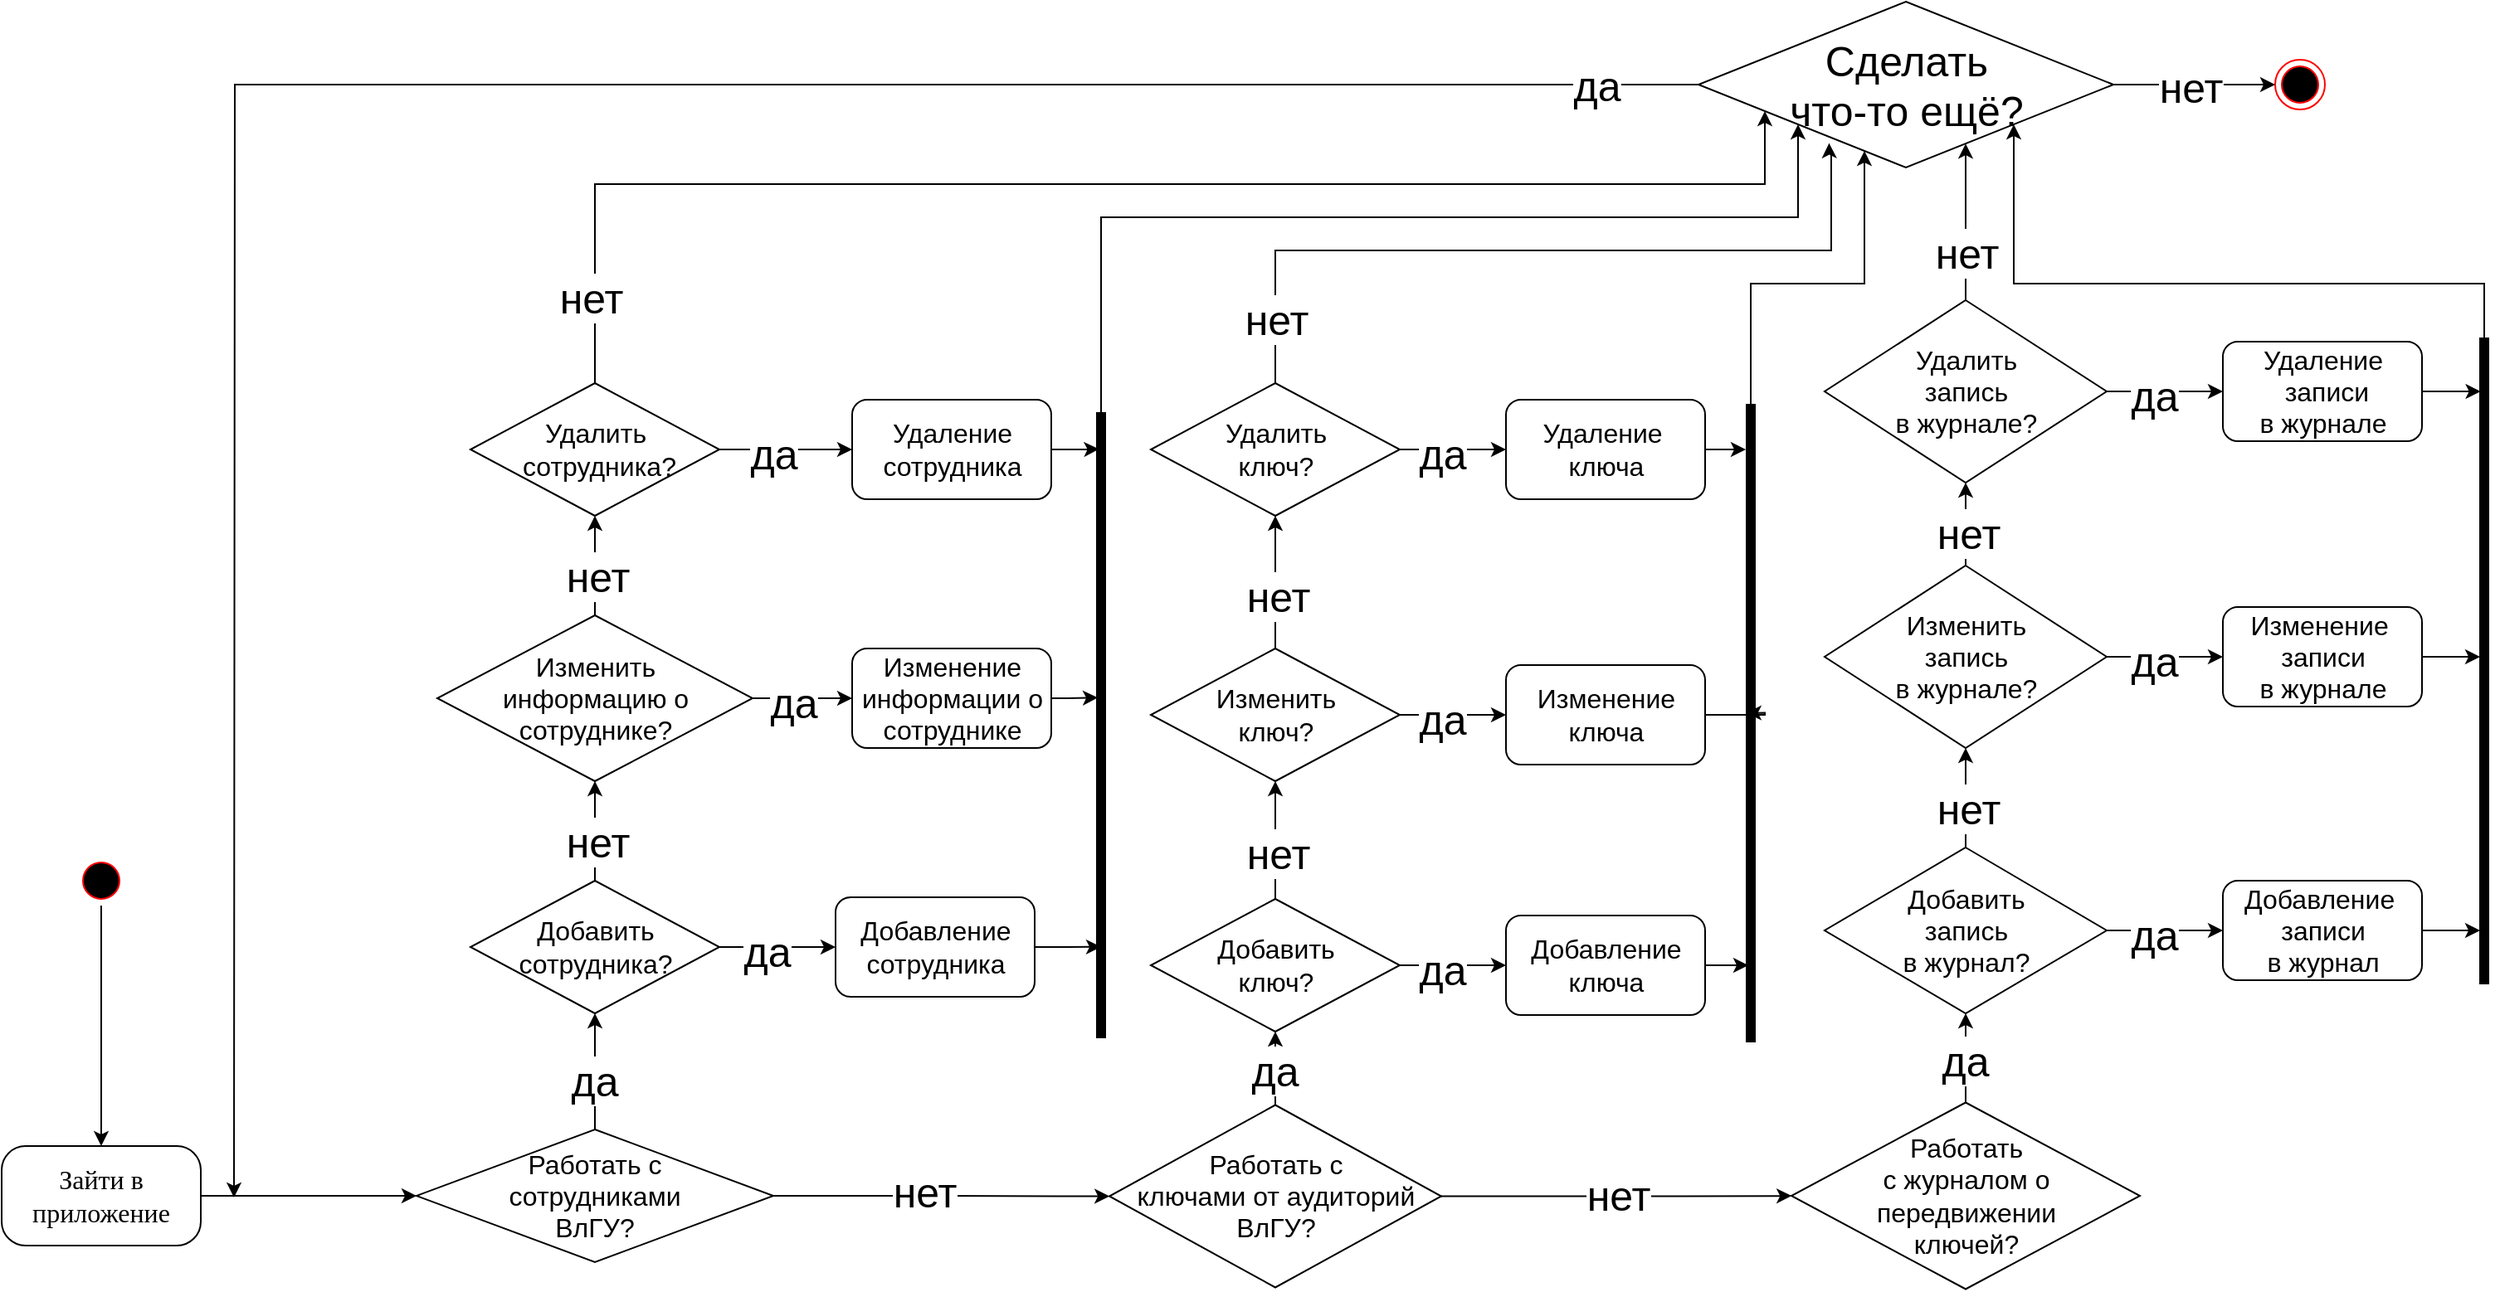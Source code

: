 <mxfile version="22.0.2" type="device">
  <diagram name="Page-1" id="58cdce13-f638-feb5-8d6f-7d28b1aa9fa0">
    <mxGraphModel dx="1219" dy="713" grid="1" gridSize="10" guides="1" tooltips="1" connect="1" arrows="1" fold="1" page="1" pageScale="1" pageWidth="1100" pageHeight="850" background="none" math="0" shadow="0">
      <root>
        <mxCell id="0" />
        <mxCell id="1" parent="0" />
        <mxCell id="8bAAXkou12h0lEfON1XA-119" style="edgeStyle=orthogonalEdgeStyle;rounded=0;orthogonalLoop=1;jettySize=auto;html=1;exitX=0;exitY=0.5;exitDx=0;exitDy=0;exitPerimeter=0;" parent="1" source="bzfqSmUNicRm9-nV7HIu-160" target="8bAAXkou12h0lEfON1XA-115" edge="1">
          <mxGeometry relative="1" as="geometry">
            <Array as="points">
              <mxPoint x="702.5" y="180" />
              <mxPoint x="1122.5" y="180" />
            </Array>
          </mxGeometry>
        </mxCell>
        <mxCell id="bzfqSmUNicRm9-nV7HIu-160" value="" style="shape=line;html=1;strokeWidth=6;strokeColor=#000000;rotation=90;fillColor=#000000;" parent="1" vertex="1">
          <mxGeometry x="513.75" y="481.25" width="377.5" height="10" as="geometry" />
        </mxCell>
        <mxCell id="bzfqSmUNicRm9-nV7HIu-169" value="" style="ellipse;html=1;shape=endState;fillColor=#000000;strokeColor=#ff0000;" parent="1" vertex="1">
          <mxGeometry x="1410" y="85" width="30" height="30" as="geometry" />
        </mxCell>
        <mxCell id="Yj1KJ74iZ36UAPx4u5bu-6" value="" style="edgeStyle=orthogonalEdgeStyle;rounded=0;orthogonalLoop=1;jettySize=auto;html=1;" parent="1" source="8bAAXkou12h0lEfON1XA-2" target="8bAAXkou12h0lEfON1XA-3" edge="1">
          <mxGeometry relative="1" as="geometry" />
        </mxCell>
        <mxCell id="8bAAXkou12h0lEfON1XA-2" value="" style="ellipse;html=1;shape=startState;fillColor=#000000;strokeColor=#ff0000;rounded=1;shadow=0;comic=0;labelBackgroundColor=none;fontFamily=Verdana;fontSize=12;fontColor=#000000;align=center;direction=south;" parent="1" vertex="1">
          <mxGeometry x="85" y="565" width="30" height="30" as="geometry" />
        </mxCell>
        <mxCell id="R_if8HKXHMpn8NLjSrms-2" value="" style="edgeStyle=orthogonalEdgeStyle;rounded=0;orthogonalLoop=1;jettySize=auto;html=1;" parent="1" source="8bAAXkou12h0lEfON1XA-3" target="8bAAXkou12h0lEfON1XA-5" edge="1">
          <mxGeometry relative="1" as="geometry">
            <mxPoint x="220" y="770" as="targetPoint" />
          </mxGeometry>
        </mxCell>
        <mxCell id="8bAAXkou12h0lEfON1XA-3" value="Зайти в приложение" style="rounded=1;whiteSpace=wrap;html=1;arcSize=24;fillColor=default;strokeColor=default;shadow=0;comic=0;labelBackgroundColor=none;fontFamily=Verdana;fontSize=16;fontColor=#000000;align=center;" parent="1" vertex="1">
          <mxGeometry x="40" y="740" width="120" height="60" as="geometry" />
        </mxCell>
        <mxCell id="8bAAXkou12h0lEfON1XA-8" value="" style="edgeStyle=orthogonalEdgeStyle;rounded=0;orthogonalLoop=1;jettySize=auto;html=1;" parent="1" source="8bAAXkou12h0lEfON1XA-5" target="8bAAXkou12h0lEfON1XA-7" edge="1">
          <mxGeometry relative="1" as="geometry" />
        </mxCell>
        <mxCell id="Xvav63jD-Fan8T9vVufA-3" value="&lt;font style=&quot;font-size: 25px;&quot;&gt;да&lt;/font&gt;" style="edgeLabel;html=1;align=center;verticalAlign=middle;resizable=0;points=[];" vertex="1" connectable="0" parent="8bAAXkou12h0lEfON1XA-8">
          <mxGeometry x="-0.128" y="1" relative="1" as="geometry">
            <mxPoint as="offset" />
          </mxGeometry>
        </mxCell>
        <mxCell id="8bAAXkou12h0lEfON1XA-20" value="" style="edgeStyle=orthogonalEdgeStyle;rounded=0;orthogonalLoop=1;jettySize=auto;html=1;" parent="1" source="8bAAXkou12h0lEfON1XA-5" target="8bAAXkou12h0lEfON1XA-19" edge="1">
          <mxGeometry relative="1" as="geometry" />
        </mxCell>
        <mxCell id="Xvav63jD-Fan8T9vVufA-2" value="&lt;font style=&quot;font-size: 25px;&quot;&gt;нет&lt;/font&gt;" style="edgeLabel;html=1;align=center;verticalAlign=middle;resizable=0;points=[];" vertex="1" connectable="0" parent="8bAAXkou12h0lEfON1XA-20">
          <mxGeometry x="-0.103" y="3" relative="1" as="geometry">
            <mxPoint as="offset" />
          </mxGeometry>
        </mxCell>
        <mxCell id="8bAAXkou12h0lEfON1XA-5" value="&lt;font style=&quot;font-size: 16px;&quot;&gt;Работать с&lt;br&gt;сотрудниками&lt;br&gt;ВлГУ?&lt;/font&gt;" style="rhombus;whiteSpace=wrap;html=1;fontSize=16;" parent="1" vertex="1">
          <mxGeometry x="290" y="730" width="215" height="80" as="geometry" />
        </mxCell>
        <mxCell id="8bAAXkou12h0lEfON1XA-10" value="" style="edgeStyle=orthogonalEdgeStyle;rounded=0;orthogonalLoop=1;jettySize=auto;html=1;" parent="1" source="8bAAXkou12h0lEfON1XA-7" target="8bAAXkou12h0lEfON1XA-9" edge="1">
          <mxGeometry relative="1" as="geometry" />
        </mxCell>
        <mxCell id="Xvav63jD-Fan8T9vVufA-5" value="&lt;font style=&quot;font-size: 25px;&quot;&gt;да&lt;/font&gt;" style="edgeLabel;html=1;align=center;verticalAlign=middle;resizable=0;points=[];" vertex="1" connectable="0" parent="8bAAXkou12h0lEfON1XA-10">
          <mxGeometry x="-0.199" y="-2" relative="1" as="geometry">
            <mxPoint as="offset" />
          </mxGeometry>
        </mxCell>
        <mxCell id="8bAAXkou12h0lEfON1XA-12" value="" style="edgeStyle=orthogonalEdgeStyle;rounded=0;orthogonalLoop=1;jettySize=auto;html=1;" parent="1" source="8bAAXkou12h0lEfON1XA-7" target="8bAAXkou12h0lEfON1XA-11" edge="1">
          <mxGeometry relative="1" as="geometry" />
        </mxCell>
        <mxCell id="Xvav63jD-Fan8T9vVufA-24" value="&lt;font style=&quot;font-size: 25px;&quot;&gt;нет&lt;br&gt;&lt;/font&gt;" style="edgeLabel;html=1;align=center;verticalAlign=middle;resizable=0;points=[];" vertex="1" connectable="0" parent="8bAAXkou12h0lEfON1XA-12">
          <mxGeometry x="-0.206" y="-1" relative="1" as="geometry">
            <mxPoint as="offset" />
          </mxGeometry>
        </mxCell>
        <mxCell id="8bAAXkou12h0lEfON1XA-7" value="&lt;font style=&quot;font-size: 16px;&quot;&gt;Добавить &lt;br&gt;сотрудника?&lt;/font&gt;" style="rhombus;whiteSpace=wrap;html=1;fontSize=16;" parent="1" vertex="1">
          <mxGeometry x="322.5" y="580" width="150" height="80" as="geometry" />
        </mxCell>
        <mxCell id="8bAAXkou12h0lEfON1XA-9" value="Добавление сотрудника" style="whiteSpace=wrap;html=1;rounded=1;fontSize=16;" parent="1" vertex="1">
          <mxGeometry x="542.5" y="590" width="120" height="60" as="geometry" />
        </mxCell>
        <mxCell id="8bAAXkou12h0lEfON1XA-13" value="Изменение информации о сотруднике" style="whiteSpace=wrap;html=1;rounded=1;fontSize=16;" parent="1" vertex="1">
          <mxGeometry x="552.5" y="440" width="120" height="60" as="geometry" />
        </mxCell>
        <mxCell id="8bAAXkou12h0lEfON1XA-15" value="&lt;font style=&quot;font-size: 16px;&quot;&gt;Удалить&lt;br&gt;&amp;nbsp;сотрудника?&lt;/font&gt;" style="rhombus;whiteSpace=wrap;html=1;fontSize=16;" parent="1" vertex="1">
          <mxGeometry x="322.5" y="280" width="150" height="80" as="geometry" />
        </mxCell>
        <mxCell id="8bAAXkou12h0lEfON1XA-17" value="Удаление сотрудника" style="whiteSpace=wrap;html=1;rounded=1;fontSize=16;" parent="1" vertex="1">
          <mxGeometry x="552.5" y="290" width="120" height="60" as="geometry" />
        </mxCell>
        <mxCell id="8bAAXkou12h0lEfON1XA-32" value="" style="edgeStyle=orthogonalEdgeStyle;rounded=0;orthogonalLoop=1;jettySize=auto;html=1;" parent="1" source="8bAAXkou12h0lEfON1XA-19" target="8bAAXkou12h0lEfON1XA-23" edge="1">
          <mxGeometry relative="1" as="geometry" />
        </mxCell>
        <mxCell id="Xvav63jD-Fan8T9vVufA-36" value="&lt;font style=&quot;font-size: 25px;&quot;&gt;да&lt;/font&gt;" style="edgeLabel;html=1;align=center;verticalAlign=middle;resizable=0;points=[];" vertex="1" connectable="0" parent="8bAAXkou12h0lEfON1XA-32">
          <mxGeometry x="-0.01" y="1" relative="1" as="geometry">
            <mxPoint as="offset" />
          </mxGeometry>
        </mxCell>
        <mxCell id="8bAAXkou12h0lEfON1XA-34" value="" style="edgeStyle=orthogonalEdgeStyle;rounded=0;orthogonalLoop=1;jettySize=auto;html=1;" parent="1" source="8bAAXkou12h0lEfON1XA-19" target="8bAAXkou12h0lEfON1XA-33" edge="1">
          <mxGeometry relative="1" as="geometry" />
        </mxCell>
        <mxCell id="Xvav63jD-Fan8T9vVufA-35" value="&lt;font style=&quot;font-size: 25px;&quot;&gt;нет&lt;br&gt;&lt;/font&gt;" style="edgeLabel;html=1;align=center;verticalAlign=middle;resizable=0;points=[];" vertex="1" connectable="0" parent="8bAAXkou12h0lEfON1XA-34">
          <mxGeometry x="0.014" y="1" relative="1" as="geometry">
            <mxPoint as="offset" />
          </mxGeometry>
        </mxCell>
        <mxCell id="8bAAXkou12h0lEfON1XA-19" value="&lt;font style=&quot;font-size: 16px;&quot;&gt;Работать с&lt;br&gt;ключами от аудиторий ВлГУ?&lt;/font&gt;" style="rhombus;whiteSpace=wrap;html=1;fontSize=16;" parent="1" vertex="1">
          <mxGeometry x="707.5" y="715.25" width="200" height="110" as="geometry" />
        </mxCell>
        <mxCell id="8bAAXkou12h0lEfON1XA-23" value="&lt;font style=&quot;font-size: 16px;&quot;&gt;Добавить &lt;br&gt;ключ?&lt;/font&gt;" style="rhombus;whiteSpace=wrap;html=1;fontSize=16;" parent="1" vertex="1">
          <mxGeometry x="732.5" y="591" width="150" height="80" as="geometry" />
        </mxCell>
        <mxCell id="Yj1KJ74iZ36UAPx4u5bu-15" value="" style="edgeStyle=orthogonalEdgeStyle;rounded=0;orthogonalLoop=1;jettySize=auto;html=1;" parent="1" source="8bAAXkou12h0lEfON1XA-24" edge="1">
          <mxGeometry relative="1" as="geometry">
            <mxPoint x="1092.5" y="631" as="targetPoint" />
          </mxGeometry>
        </mxCell>
        <mxCell id="8bAAXkou12h0lEfON1XA-24" value="Добавление ключа" style="whiteSpace=wrap;html=1;rounded=1;fontSize=16;" parent="1" vertex="1">
          <mxGeometry x="946.5" y="601" width="120" height="60" as="geometry" />
        </mxCell>
        <mxCell id="8bAAXkou12h0lEfON1XA-27" value="&lt;font style=&quot;font-size: 16px;&quot;&gt;Изменить &lt;br&gt;ключ?&lt;/font&gt;" style="rhombus;whiteSpace=wrap;html=1;fontSize=16;" parent="1" vertex="1">
          <mxGeometry x="732.5" y="440" width="150" height="80" as="geometry" />
        </mxCell>
        <mxCell id="8bAAXkou12h0lEfON1XA-28" value="Изменение ключа" style="whiteSpace=wrap;html=1;rounded=1;fontSize=16;" parent="1" vertex="1">
          <mxGeometry x="946.5" y="450" width="120" height="60" as="geometry" />
        </mxCell>
        <mxCell id="Yj1KJ74iZ36UAPx4u5bu-9" style="edgeStyle=orthogonalEdgeStyle;rounded=0;orthogonalLoop=1;jettySize=auto;html=1;entryX=0.315;entryY=0.853;entryDx=0;entryDy=0;entryPerimeter=0;" parent="1" source="8bAAXkou12h0lEfON1XA-30" target="8bAAXkou12h0lEfON1XA-115" edge="1">
          <mxGeometry relative="1" as="geometry">
            <Array as="points">
              <mxPoint x="807.5" y="200" />
              <mxPoint x="1142.5" y="200" />
              <mxPoint x="1142.5" y="140" />
              <mxPoint x="1141.5" y="140" />
            </Array>
          </mxGeometry>
        </mxCell>
        <mxCell id="Xvav63jD-Fan8T9vVufA-38" value="&lt;font style=&quot;font-size: 25px;&quot;&gt;нет&lt;/font&gt;" style="edgeLabel;html=1;align=center;verticalAlign=middle;resizable=0;points=[];" vertex="1" connectable="0" parent="Yj1KJ74iZ36UAPx4u5bu-9">
          <mxGeometry x="-0.838" relative="1" as="geometry">
            <mxPoint as="offset" />
          </mxGeometry>
        </mxCell>
        <mxCell id="8bAAXkou12h0lEfON1XA-30" value="&lt;font style=&quot;font-size: 16px;&quot;&gt;Удалить &lt;br&gt;ключ?&lt;/font&gt;" style="rhombus;whiteSpace=wrap;html=1;fontSize=16;" parent="1" vertex="1">
          <mxGeometry x="732.5" y="280" width="150" height="80" as="geometry" />
        </mxCell>
        <mxCell id="8bAAXkou12h0lEfON1XA-31" value="Удаление&amp;nbsp;&lt;br&gt;ключа" style="whiteSpace=wrap;html=1;rounded=1;fontSize=16;" parent="1" vertex="1">
          <mxGeometry x="946.5" y="290" width="120" height="60" as="geometry" />
        </mxCell>
        <mxCell id="8bAAXkou12h0lEfON1XA-46" value="" style="edgeStyle=orthogonalEdgeStyle;rounded=0;orthogonalLoop=1;jettySize=auto;html=1;" parent="1" source="8bAAXkou12h0lEfON1XA-33" target="8bAAXkou12h0lEfON1XA-37" edge="1">
          <mxGeometry relative="1" as="geometry" />
        </mxCell>
        <mxCell id="Xvav63jD-Fan8T9vVufA-37" value="&lt;font style=&quot;font-size: 25px;&quot;&gt;да&lt;br&gt;&lt;/font&gt;" style="edgeLabel;html=1;align=center;verticalAlign=middle;resizable=0;points=[];" vertex="1" connectable="0" parent="8bAAXkou12h0lEfON1XA-46">
          <mxGeometry x="0.03" y="1" relative="1" as="geometry">
            <mxPoint y="1" as="offset" />
          </mxGeometry>
        </mxCell>
        <mxCell id="8bAAXkou12h0lEfON1XA-33" value="Работать&lt;br&gt;с журналом о передвижении&lt;br&gt;ключей?" style="rhombus;whiteSpace=wrap;html=1;fontSize=16;" parent="1" vertex="1">
          <mxGeometry x="1118.5" y="713.75" width="210" height="112.5" as="geometry" />
        </mxCell>
        <mxCell id="8bAAXkou12h0lEfON1XA-37" value="&lt;font style=&quot;font-size: 16px;&quot;&gt;Добавить &lt;br&gt;запись&lt;br&gt;в журнал?&lt;/font&gt;" style="rhombus;whiteSpace=wrap;html=1;fontSize=16;" parent="1" vertex="1">
          <mxGeometry x="1138.5" y="560" width="170" height="100" as="geometry" />
        </mxCell>
        <mxCell id="8bAAXkou12h0lEfON1XA-38" value="Добавление&amp;nbsp;&lt;br&gt;записи&lt;br style=&quot;border-color: var(--border-color);&quot;&gt;в журнал" style="whiteSpace=wrap;html=1;rounded=1;fontSize=16;" parent="1" vertex="1">
          <mxGeometry x="1378.5" y="580" width="120" height="60" as="geometry" />
        </mxCell>
        <mxCell id="8bAAXkou12h0lEfON1XA-41" value="&lt;font style=&quot;font-size: 16px;&quot;&gt;Изменить&lt;br&gt;запись&lt;br style=&quot;border-color: var(--border-color);&quot;&gt;в журнале?&lt;/font&gt;" style="rhombus;whiteSpace=wrap;html=1;fontSize=16;" parent="1" vertex="1">
          <mxGeometry x="1138.5" y="390" width="170" height="110" as="geometry" />
        </mxCell>
        <mxCell id="8bAAXkou12h0lEfON1XA-42" value="Изменение&amp;nbsp;&lt;br&gt;записи&lt;br style=&quot;border-color: var(--border-color);&quot;&gt;в журнале" style="whiteSpace=wrap;html=1;rounded=1;fontSize=16;" parent="1" vertex="1">
          <mxGeometry x="1378.5" y="415" width="120" height="60" as="geometry" />
        </mxCell>
        <mxCell id="Yj1KJ74iZ36UAPx4u5bu-11" value="" style="edgeStyle=orthogonalEdgeStyle;rounded=0;orthogonalLoop=1;jettySize=auto;html=1;" parent="1" source="8bAAXkou12h0lEfON1XA-44" target="8bAAXkou12h0lEfON1XA-115" edge="1">
          <mxGeometry relative="1" as="geometry">
            <Array as="points">
              <mxPoint x="1223.5" y="170" />
              <mxPoint x="1223.5" y="170" />
            </Array>
          </mxGeometry>
        </mxCell>
        <mxCell id="Xvav63jD-Fan8T9vVufA-23" value="&lt;font style=&quot;font-size: 25px;&quot;&gt;нет&lt;/font&gt;" style="edgeLabel;html=1;align=center;verticalAlign=middle;resizable=0;points=[];" vertex="1" connectable="0" parent="Yj1KJ74iZ36UAPx4u5bu-11">
          <mxGeometry x="-0.363" relative="1" as="geometry">
            <mxPoint y="1" as="offset" />
          </mxGeometry>
        </mxCell>
        <mxCell id="8bAAXkou12h0lEfON1XA-44" value="&lt;font style=&quot;font-size: 16px;&quot;&gt;Удалить&lt;br&gt;запись&lt;br style=&quot;border-color: var(--border-color);&quot;&gt;в журнале?&lt;br&gt;&lt;/font&gt;" style="rhombus;whiteSpace=wrap;html=1;fontSize=16;" parent="1" vertex="1">
          <mxGeometry x="1138.5" y="230" width="170" height="110" as="geometry" />
        </mxCell>
        <mxCell id="8bAAXkou12h0lEfON1XA-45" value="Удаление&lt;br&gt;&amp;nbsp;записи&lt;br style=&quot;border-color: var(--border-color);&quot;&gt;в журнале" style="whiteSpace=wrap;html=1;rounded=1;fontSize=16;" parent="1" vertex="1">
          <mxGeometry x="1378.5" y="255" width="120" height="60" as="geometry" />
        </mxCell>
        <mxCell id="8bAAXkou12h0lEfON1XA-97" style="edgeStyle=orthogonalEdgeStyle;rounded=0;orthogonalLoop=1;jettySize=auto;html=1;exitX=1;exitY=0.5;exitDx=0;exitDy=0;entryX=0.854;entryY=0.5;entryDx=0;entryDy=0;entryPerimeter=0;" parent="1" source="8bAAXkou12h0lEfON1XA-9" target="bzfqSmUNicRm9-nV7HIu-160" edge="1">
          <mxGeometry relative="1" as="geometry">
            <mxPoint x="692.5" y="620" as="targetPoint" />
            <Array as="points" />
          </mxGeometry>
        </mxCell>
        <mxCell id="8bAAXkou12h0lEfON1XA-98" style="edgeStyle=orthogonalEdgeStyle;rounded=0;orthogonalLoop=1;jettySize=auto;html=1;exitX=1;exitY=0.5;exitDx=0;exitDy=0;entryX=0.456;entryY=0.696;entryDx=0;entryDy=0;entryPerimeter=0;" parent="1" source="8bAAXkou12h0lEfON1XA-13" target="bzfqSmUNicRm9-nV7HIu-160" edge="1">
          <mxGeometry relative="1" as="geometry">
            <mxPoint x="682.5" y="490" as="targetPoint" />
            <Array as="points">
              <mxPoint x="682.5" y="470" />
            </Array>
          </mxGeometry>
        </mxCell>
        <mxCell id="8bAAXkou12h0lEfON1XA-99" style="edgeStyle=orthogonalEdgeStyle;rounded=0;orthogonalLoop=1;jettySize=auto;html=1;exitX=1;exitY=0.5;exitDx=0;exitDy=0;entryX=0.059;entryY=0.624;entryDx=0;entryDy=0;entryPerimeter=0;" parent="1" source="8bAAXkou12h0lEfON1XA-17" target="bzfqSmUNicRm9-nV7HIu-160" edge="1">
          <mxGeometry relative="1" as="geometry">
            <mxPoint x="692.5" y="320" as="targetPoint" />
            <Array as="points">
              <mxPoint x="692.5" y="320" />
            </Array>
          </mxGeometry>
        </mxCell>
        <mxCell id="8bAAXkou12h0lEfON1XA-117" style="edgeStyle=orthogonalEdgeStyle;rounded=0;orthogonalLoop=1;jettySize=auto;html=1;exitX=0;exitY=0.5;exitDx=0;exitDy=0;exitPerimeter=0;" parent="1" source="8bAAXkou12h0lEfON1XA-100" target="8bAAXkou12h0lEfON1XA-115" edge="1">
          <mxGeometry relative="1" as="geometry">
            <Array as="points">
              <mxPoint x="1094.5" y="220" />
              <mxPoint x="1162.5" y="220" />
            </Array>
          </mxGeometry>
        </mxCell>
        <mxCell id="8bAAXkou12h0lEfON1XA-100" value="" style="shape=line;html=1;strokeWidth=6;strokeColor=#000000;rotation=90;fillColor=#000000;" parent="1" vertex="1">
          <mxGeometry x="901.5" y="480" width="385" height="10" as="geometry" />
        </mxCell>
        <mxCell id="8bAAXkou12h0lEfON1XA-103" style="edgeStyle=orthogonalEdgeStyle;rounded=0;orthogonalLoop=1;jettySize=auto;html=1;exitX=1;exitY=0.5;exitDx=0;exitDy=0;entryX=0.484;entryY=0.763;entryDx=0;entryDy=0;entryPerimeter=0;" parent="1" source="8bAAXkou12h0lEfON1XA-28" target="8bAAXkou12h0lEfON1XA-100" edge="1">
          <mxGeometry relative="1" as="geometry">
            <mxPoint x="1102.5" y="480" as="targetPoint" />
            <Array as="points">
              <mxPoint x="1102.5" y="480" />
              <mxPoint x="1102.5" y="479" />
            </Array>
          </mxGeometry>
        </mxCell>
        <mxCell id="8bAAXkou12h0lEfON1XA-104" style="edgeStyle=orthogonalEdgeStyle;rounded=0;orthogonalLoop=1;jettySize=auto;html=1;exitX=1;exitY=0.5;exitDx=0;exitDy=0;entryX=0.069;entryY=0.805;entryDx=0;entryDy=0;entryPerimeter=0;" parent="1" source="8bAAXkou12h0lEfON1XA-31" target="8bAAXkou12h0lEfON1XA-100" edge="1">
          <mxGeometry relative="1" as="geometry">
            <mxPoint x="1092.5" y="320" as="targetPoint" />
          </mxGeometry>
        </mxCell>
        <mxCell id="8bAAXkou12h0lEfON1XA-121" style="edgeStyle=orthogonalEdgeStyle;rounded=0;orthogonalLoop=1;jettySize=auto;html=1;exitX=0;exitY=0.5;exitDx=0;exitDy=0;exitPerimeter=0;" parent="1" source="8bAAXkou12h0lEfON1XA-105" target="8bAAXkou12h0lEfON1XA-115" edge="1">
          <mxGeometry relative="1" as="geometry">
            <Array as="points">
              <mxPoint x="1536.5" y="220" />
              <mxPoint x="1252.5" y="220" />
            </Array>
          </mxGeometry>
        </mxCell>
        <mxCell id="8bAAXkou12h0lEfON1XA-105" value="" style="shape=line;html=1;strokeWidth=6;strokeColor=#000000;rotation=90;fillColor=#000000;" parent="1" vertex="1">
          <mxGeometry x="1341" y="442.5" width="390" height="10" as="geometry" />
        </mxCell>
        <mxCell id="8bAAXkou12h0lEfON1XA-106" style="edgeStyle=orthogonalEdgeStyle;rounded=0;orthogonalLoop=1;jettySize=auto;html=1;exitX=1;exitY=0.5;exitDx=0;exitDy=0;entryX=0.918;entryY=0.75;entryDx=0;entryDy=0;entryPerimeter=0;" parent="1" source="8bAAXkou12h0lEfON1XA-38" target="8bAAXkou12h0lEfON1XA-105" edge="1">
          <mxGeometry relative="1" as="geometry" />
        </mxCell>
        <mxCell id="8bAAXkou12h0lEfON1XA-107" style="edgeStyle=orthogonalEdgeStyle;rounded=0;orthogonalLoop=1;jettySize=auto;html=1;exitX=1;exitY=0.5;exitDx=0;exitDy=0;entryX=0.493;entryY=0.75;entryDx=0;entryDy=0;entryPerimeter=0;" parent="1" source="8bAAXkou12h0lEfON1XA-42" target="8bAAXkou12h0lEfON1XA-105" edge="1">
          <mxGeometry relative="1" as="geometry" />
        </mxCell>
        <mxCell id="8bAAXkou12h0lEfON1XA-108" style="edgeStyle=orthogonalEdgeStyle;rounded=0;orthogonalLoop=1;jettySize=auto;html=1;exitX=1;exitY=0.5;exitDx=0;exitDy=0;entryX=0.082;entryY=0.723;entryDx=0;entryDy=0;entryPerimeter=0;" parent="1" source="8bAAXkou12h0lEfON1XA-45" target="8bAAXkou12h0lEfON1XA-105" edge="1">
          <mxGeometry relative="1" as="geometry" />
        </mxCell>
        <mxCell id="8bAAXkou12h0lEfON1XA-123" style="edgeStyle=orthogonalEdgeStyle;rounded=0;orthogonalLoop=1;jettySize=auto;html=1;exitX=0.5;exitY=0;exitDx=0;exitDy=0;" parent="1" source="8bAAXkou12h0lEfON1XA-15" target="8bAAXkou12h0lEfON1XA-115" edge="1">
          <mxGeometry relative="1" as="geometry">
            <mxPoint x="1052.5" y="130" as="targetPoint" />
            <Array as="points">
              <mxPoint x="397.5" y="160" />
              <mxPoint x="1102.5" y="160" />
            </Array>
          </mxGeometry>
        </mxCell>
        <mxCell id="Xvav63jD-Fan8T9vVufA-39" value="&lt;font style=&quot;font-size: 25px;&quot;&gt;нет&lt;/font&gt;" style="edgeLabel;html=1;align=center;verticalAlign=middle;resizable=0;points=[];" vertex="1" connectable="0" parent="8bAAXkou12h0lEfON1XA-123">
          <mxGeometry x="-0.88" y="3" relative="1" as="geometry">
            <mxPoint as="offset" />
          </mxGeometry>
        </mxCell>
        <mxCell id="8bAAXkou12h0lEfON1XA-125" value="" style="edgeStyle=orthogonalEdgeStyle;rounded=0;orthogonalLoop=1;jettySize=auto;html=1;" parent="1" source="8bAAXkou12h0lEfON1XA-115" target="bzfqSmUNicRm9-nV7HIu-169" edge="1">
          <mxGeometry relative="1" as="geometry" />
        </mxCell>
        <mxCell id="Xvav63jD-Fan8T9vVufA-40" value="&lt;font style=&quot;font-size: 25px;&quot;&gt;нет&lt;/font&gt;" style="edgeLabel;html=1;align=center;verticalAlign=middle;resizable=0;points=[];" vertex="1" connectable="0" parent="8bAAXkou12h0lEfON1XA-125">
          <mxGeometry x="-0.058" y="-1" relative="1" as="geometry">
            <mxPoint as="offset" />
          </mxGeometry>
        </mxCell>
        <mxCell id="8bAAXkou12h0lEfON1XA-115" value="&lt;font style=&quot;font-size: 25px;&quot;&gt;Сделать&lt;br style=&quot;font-size: 25px;&quot;&gt;что-то ещё?&lt;/font&gt;" style="rhombus;whiteSpace=wrap;html=1;fontSize=25;" parent="1" vertex="1">
          <mxGeometry x="1062.5" y="50" width="250" height="100" as="geometry" />
        </mxCell>
        <mxCell id="Yj1KJ74iZ36UAPx4u5bu-1" value="" style="edgeStyle=orthogonalEdgeStyle;rounded=0;orthogonalLoop=1;jettySize=auto;html=1;exitX=0;exitY=0.5;exitDx=0;exitDy=0;" parent="1" source="8bAAXkou12h0lEfON1XA-115" edge="1">
          <mxGeometry relative="1" as="geometry">
            <mxPoint x="180" y="771.0" as="targetPoint" />
            <mxPoint x="1240" y="100" as="sourcePoint" />
          </mxGeometry>
        </mxCell>
        <mxCell id="Xvav63jD-Fan8T9vVufA-41" value="&lt;font style=&quot;font-size: 25px;&quot;&gt;да&lt;/font&gt;" style="edgeLabel;html=1;align=center;verticalAlign=middle;resizable=0;points=[];" vertex="1" connectable="0" parent="Yj1KJ74iZ36UAPx4u5bu-1">
          <mxGeometry x="-0.922" relative="1" as="geometry">
            <mxPoint x="-1" as="offset" />
          </mxGeometry>
        </mxCell>
        <mxCell id="8bAAXkou12h0lEfON1XA-11" value="&lt;font style=&quot;font-size: 16px;&quot;&gt;Изменить&lt;br&gt;информацию о сотруднике?&lt;/font&gt;" style="rhombus;whiteSpace=wrap;html=1;fontSize=16;" parent="1" vertex="1">
          <mxGeometry x="302.5" y="420" width="190" height="100" as="geometry" />
        </mxCell>
        <mxCell id="Xvav63jD-Fan8T9vVufA-6" value="" style="edgeStyle=orthogonalEdgeStyle;rounded=0;orthogonalLoop=1;jettySize=auto;html=1;" edge="1" parent="1" source="8bAAXkou12h0lEfON1XA-11" target="8bAAXkou12h0lEfON1XA-13">
          <mxGeometry relative="1" as="geometry">
            <mxPoint x="482" y="630" as="sourcePoint" />
            <mxPoint x="552" y="630" as="targetPoint" />
          </mxGeometry>
        </mxCell>
        <mxCell id="Xvav63jD-Fan8T9vVufA-7" value="&lt;font style=&quot;font-size: 25px;&quot;&gt;да&lt;/font&gt;" style="edgeLabel;html=1;align=center;verticalAlign=middle;resizable=0;points=[];" vertex="1" connectable="0" parent="Xvav63jD-Fan8T9vVufA-6">
          <mxGeometry x="-0.199" y="-2" relative="1" as="geometry">
            <mxPoint as="offset" />
          </mxGeometry>
        </mxCell>
        <mxCell id="Xvav63jD-Fan8T9vVufA-8" value="" style="edgeStyle=orthogonalEdgeStyle;rounded=0;orthogonalLoop=1;jettySize=auto;html=1;" edge="1" parent="1" source="8bAAXkou12h0lEfON1XA-15" target="8bAAXkou12h0lEfON1XA-17">
          <mxGeometry relative="1" as="geometry">
            <mxPoint x="492" y="640" as="sourcePoint" />
            <mxPoint x="562" y="640" as="targetPoint" />
          </mxGeometry>
        </mxCell>
        <mxCell id="Xvav63jD-Fan8T9vVufA-9" value="&lt;font style=&quot;font-size: 25px;&quot;&gt;да&lt;/font&gt;" style="edgeLabel;html=1;align=center;verticalAlign=middle;resizable=0;points=[];" vertex="1" connectable="0" parent="Xvav63jD-Fan8T9vVufA-8">
          <mxGeometry x="-0.199" y="-2" relative="1" as="geometry">
            <mxPoint as="offset" />
          </mxGeometry>
        </mxCell>
        <mxCell id="Xvav63jD-Fan8T9vVufA-10" value="" style="edgeStyle=orthogonalEdgeStyle;rounded=0;orthogonalLoop=1;jettySize=auto;html=1;" edge="1" parent="1" source="8bAAXkou12h0lEfON1XA-23" target="8bAAXkou12h0lEfON1XA-24">
          <mxGeometry relative="1" as="geometry">
            <mxPoint x="502" y="650" as="sourcePoint" />
            <mxPoint x="572" y="650" as="targetPoint" />
          </mxGeometry>
        </mxCell>
        <mxCell id="Xvav63jD-Fan8T9vVufA-11" value="&lt;font style=&quot;font-size: 25px;&quot;&gt;да&lt;/font&gt;" style="edgeLabel;html=1;align=center;verticalAlign=middle;resizable=0;points=[];" vertex="1" connectable="0" parent="Xvav63jD-Fan8T9vVufA-10">
          <mxGeometry x="-0.199" y="-2" relative="1" as="geometry">
            <mxPoint as="offset" />
          </mxGeometry>
        </mxCell>
        <mxCell id="Xvav63jD-Fan8T9vVufA-12" value="" style="edgeStyle=orthogonalEdgeStyle;rounded=0;orthogonalLoop=1;jettySize=auto;html=1;" edge="1" parent="1" source="8bAAXkou12h0lEfON1XA-27" target="8bAAXkou12h0lEfON1XA-28">
          <mxGeometry relative="1" as="geometry">
            <mxPoint x="893" y="641" as="sourcePoint" />
            <mxPoint x="957" y="641" as="targetPoint" />
          </mxGeometry>
        </mxCell>
        <mxCell id="Xvav63jD-Fan8T9vVufA-13" value="&lt;font style=&quot;font-size: 25px;&quot;&gt;да&lt;/font&gt;" style="edgeLabel;html=1;align=center;verticalAlign=middle;resizable=0;points=[];" vertex="1" connectable="0" parent="Xvav63jD-Fan8T9vVufA-12">
          <mxGeometry x="-0.199" y="-2" relative="1" as="geometry">
            <mxPoint as="offset" />
          </mxGeometry>
        </mxCell>
        <mxCell id="Xvav63jD-Fan8T9vVufA-14" value="" style="edgeStyle=orthogonalEdgeStyle;rounded=0;orthogonalLoop=1;jettySize=auto;html=1;" edge="1" parent="1" source="8bAAXkou12h0lEfON1XA-30" target="8bAAXkou12h0lEfON1XA-31">
          <mxGeometry relative="1" as="geometry">
            <mxPoint x="903" y="651" as="sourcePoint" />
            <mxPoint x="967" y="651" as="targetPoint" />
          </mxGeometry>
        </mxCell>
        <mxCell id="Xvav63jD-Fan8T9vVufA-15" value="&lt;font style=&quot;font-size: 25px;&quot;&gt;да&lt;/font&gt;" style="edgeLabel;html=1;align=center;verticalAlign=middle;resizable=0;points=[];" vertex="1" connectable="0" parent="Xvav63jD-Fan8T9vVufA-14">
          <mxGeometry x="-0.199" y="-2" relative="1" as="geometry">
            <mxPoint as="offset" />
          </mxGeometry>
        </mxCell>
        <mxCell id="Xvav63jD-Fan8T9vVufA-16" value="" style="edgeStyle=orthogonalEdgeStyle;rounded=0;orthogonalLoop=1;jettySize=auto;html=1;" edge="1" parent="1" source="8bAAXkou12h0lEfON1XA-37" target="8bAAXkou12h0lEfON1XA-38">
          <mxGeometry relative="1" as="geometry">
            <mxPoint x="913" y="661" as="sourcePoint" />
            <mxPoint x="977" y="661" as="targetPoint" />
          </mxGeometry>
        </mxCell>
        <mxCell id="Xvav63jD-Fan8T9vVufA-17" value="&lt;font style=&quot;font-size: 25px;&quot;&gt;да&lt;/font&gt;" style="edgeLabel;html=1;align=center;verticalAlign=middle;resizable=0;points=[];" vertex="1" connectable="0" parent="Xvav63jD-Fan8T9vVufA-16">
          <mxGeometry x="-0.199" y="-2" relative="1" as="geometry">
            <mxPoint as="offset" />
          </mxGeometry>
        </mxCell>
        <mxCell id="Xvav63jD-Fan8T9vVufA-18" value="" style="edgeStyle=orthogonalEdgeStyle;rounded=0;orthogonalLoop=1;jettySize=auto;html=1;" edge="1" parent="1" source="8bAAXkou12h0lEfON1XA-41" target="8bAAXkou12h0lEfON1XA-42">
          <mxGeometry relative="1" as="geometry">
            <mxPoint x="1319" y="620" as="sourcePoint" />
            <mxPoint x="1389" y="620" as="targetPoint" />
          </mxGeometry>
        </mxCell>
        <mxCell id="Xvav63jD-Fan8T9vVufA-19" value="&lt;font style=&quot;font-size: 25px;&quot;&gt;да&lt;/font&gt;" style="edgeLabel;html=1;align=center;verticalAlign=middle;resizable=0;points=[];" vertex="1" connectable="0" parent="Xvav63jD-Fan8T9vVufA-18">
          <mxGeometry x="-0.199" y="-2" relative="1" as="geometry">
            <mxPoint as="offset" />
          </mxGeometry>
        </mxCell>
        <mxCell id="Xvav63jD-Fan8T9vVufA-21" value="" style="edgeStyle=orthogonalEdgeStyle;rounded=0;orthogonalLoop=1;jettySize=auto;html=1;" edge="1" parent="1" source="8bAAXkou12h0lEfON1XA-44" target="8bAAXkou12h0lEfON1XA-45">
          <mxGeometry relative="1" as="geometry">
            <mxPoint x="1319" y="455" as="sourcePoint" />
            <mxPoint x="1389" y="455" as="targetPoint" />
          </mxGeometry>
        </mxCell>
        <mxCell id="Xvav63jD-Fan8T9vVufA-22" value="&lt;font style=&quot;font-size: 25px;&quot;&gt;да&lt;/font&gt;" style="edgeLabel;html=1;align=center;verticalAlign=middle;resizable=0;points=[];" vertex="1" connectable="0" parent="Xvav63jD-Fan8T9vVufA-21">
          <mxGeometry x="-0.199" y="-2" relative="1" as="geometry">
            <mxPoint as="offset" />
          </mxGeometry>
        </mxCell>
        <mxCell id="Xvav63jD-Fan8T9vVufA-25" value="" style="edgeStyle=orthogonalEdgeStyle;rounded=0;orthogonalLoop=1;jettySize=auto;html=1;" edge="1" parent="1" source="8bAAXkou12h0lEfON1XA-11" target="8bAAXkou12h0lEfON1XA-15">
          <mxGeometry relative="1" as="geometry">
            <mxPoint x="407" y="590" as="sourcePoint" />
            <mxPoint x="407" y="530" as="targetPoint" />
          </mxGeometry>
        </mxCell>
        <mxCell id="Xvav63jD-Fan8T9vVufA-26" value="&lt;font style=&quot;font-size: 25px;&quot;&gt;нет&lt;br&gt;&lt;/font&gt;" style="edgeLabel;html=1;align=center;verticalAlign=middle;resizable=0;points=[];" vertex="1" connectable="0" parent="Xvav63jD-Fan8T9vVufA-25">
          <mxGeometry x="-0.206" y="-1" relative="1" as="geometry">
            <mxPoint as="offset" />
          </mxGeometry>
        </mxCell>
        <mxCell id="Xvav63jD-Fan8T9vVufA-27" value="" style="edgeStyle=orthogonalEdgeStyle;rounded=0;orthogonalLoop=1;jettySize=auto;html=1;" edge="1" parent="1" source="8bAAXkou12h0lEfON1XA-27" target="8bAAXkou12h0lEfON1XA-30">
          <mxGeometry relative="1" as="geometry">
            <mxPoint x="417" y="600" as="sourcePoint" />
            <mxPoint x="417" y="540" as="targetPoint" />
          </mxGeometry>
        </mxCell>
        <mxCell id="Xvav63jD-Fan8T9vVufA-28" value="&lt;font style=&quot;font-size: 25px;&quot;&gt;нет&lt;br&gt;&lt;/font&gt;" style="edgeLabel;html=1;align=center;verticalAlign=middle;resizable=0;points=[];" vertex="1" connectable="0" parent="Xvav63jD-Fan8T9vVufA-27">
          <mxGeometry x="-0.206" y="-1" relative="1" as="geometry">
            <mxPoint as="offset" />
          </mxGeometry>
        </mxCell>
        <mxCell id="Xvav63jD-Fan8T9vVufA-29" value="" style="edgeStyle=orthogonalEdgeStyle;rounded=0;orthogonalLoop=1;jettySize=auto;html=1;" edge="1" parent="1" source="8bAAXkou12h0lEfON1XA-23" target="8bAAXkou12h0lEfON1XA-27">
          <mxGeometry relative="1" as="geometry">
            <mxPoint x="818" y="450" as="sourcePoint" />
            <mxPoint x="818" y="370" as="targetPoint" />
          </mxGeometry>
        </mxCell>
        <mxCell id="Xvav63jD-Fan8T9vVufA-30" value="&lt;font style=&quot;font-size: 25px;&quot;&gt;нет&lt;br&gt;&lt;/font&gt;" style="edgeLabel;html=1;align=center;verticalAlign=middle;resizable=0;points=[];" vertex="1" connectable="0" parent="Xvav63jD-Fan8T9vVufA-29">
          <mxGeometry x="-0.206" y="-1" relative="1" as="geometry">
            <mxPoint as="offset" />
          </mxGeometry>
        </mxCell>
        <mxCell id="Xvav63jD-Fan8T9vVufA-31" value="" style="edgeStyle=orthogonalEdgeStyle;rounded=0;orthogonalLoop=1;jettySize=auto;html=1;" edge="1" parent="1" source="8bAAXkou12h0lEfON1XA-37" target="8bAAXkou12h0lEfON1XA-41">
          <mxGeometry relative="1" as="geometry">
            <mxPoint x="818" y="601" as="sourcePoint" />
            <mxPoint x="818" y="530" as="targetPoint" />
          </mxGeometry>
        </mxCell>
        <mxCell id="Xvav63jD-Fan8T9vVufA-32" value="&lt;font style=&quot;font-size: 25px;&quot;&gt;нет&lt;br&gt;&lt;/font&gt;" style="edgeLabel;html=1;align=center;verticalAlign=middle;resizable=0;points=[];" vertex="1" connectable="0" parent="Xvav63jD-Fan8T9vVufA-31">
          <mxGeometry x="-0.206" y="-1" relative="1" as="geometry">
            <mxPoint as="offset" />
          </mxGeometry>
        </mxCell>
        <mxCell id="Xvav63jD-Fan8T9vVufA-33" value="" style="edgeStyle=orthogonalEdgeStyle;rounded=0;orthogonalLoop=1;jettySize=auto;html=1;" edge="1" parent="1" source="8bAAXkou12h0lEfON1XA-41" target="8bAAXkou12h0lEfON1XA-44">
          <mxGeometry relative="1" as="geometry">
            <mxPoint x="1234" y="570" as="sourcePoint" />
            <mxPoint x="1234" y="510" as="targetPoint" />
          </mxGeometry>
        </mxCell>
        <mxCell id="Xvav63jD-Fan8T9vVufA-34" value="&lt;font style=&quot;font-size: 25px;&quot;&gt;нет&lt;br&gt;&lt;/font&gt;" style="edgeLabel;html=1;align=center;verticalAlign=middle;resizable=0;points=[];" vertex="1" connectable="0" parent="Xvav63jD-Fan8T9vVufA-33">
          <mxGeometry x="-0.206" y="-1" relative="1" as="geometry">
            <mxPoint as="offset" />
          </mxGeometry>
        </mxCell>
      </root>
    </mxGraphModel>
  </diagram>
</mxfile>
